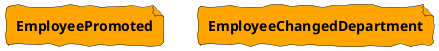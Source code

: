 @startuml
skinparam defaultFontName Purisa
skinparam handwritten true
skinparam backgroundcolor transparent




file EmployeeDecidedToChangeDepartment #Orange [
    **EmployeePromoted**
]


file EmployeeChangedDepartment #Orange [
    **EmployeeChangedDepartment**
]


@enduml